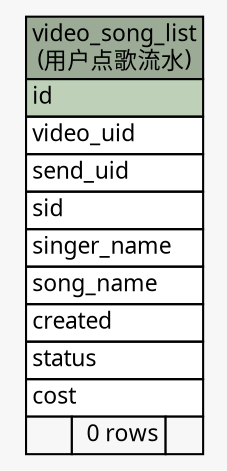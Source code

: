 // dot 2.26.0 on Linux 2.6.32-504.3.3.el6.x86_64
// SchemaSpy rev Unknown
digraph "video_song_list" {
  graph [
    rankdir="RL"
    bgcolor="#f7f7f7"
    nodesep="0.18"
    ranksep="0.46"
    fontname="Microsoft YaHei"
    fontsize="11"
  ];
  node [
    fontname="Microsoft YaHei"
    fontsize="11"
    shape="plaintext"
  ];
  edge [
    arrowsize="0.8"
  ];
  "video_song_list" [
    label=<
    <TABLE BORDER="0" CELLBORDER="1" CELLSPACING="0" BGCOLOR="#ffffff">
      <TR><TD COLSPAN="3" BGCOLOR="#9bab96" ALIGN="CENTER">video_song_list<br/>(用户点歌流水)</TD></TR>
      <TR><TD PORT="id" COLSPAN="3" BGCOLOR="#bed1b8" ALIGN="LEFT">id</TD></TR>
      <TR><TD PORT="video_uid" COLSPAN="3" ALIGN="LEFT">video_uid</TD></TR>
      <TR><TD PORT="send_uid" COLSPAN="3" ALIGN="LEFT">send_uid</TD></TR>
      <TR><TD PORT="sid" COLSPAN="3" ALIGN="LEFT">sid</TD></TR>
      <TR><TD PORT="singer_name" COLSPAN="3" ALIGN="LEFT">singer_name</TD></TR>
      <TR><TD PORT="song_name" COLSPAN="3" ALIGN="LEFT">song_name</TD></TR>
      <TR><TD PORT="created" COLSPAN="3" ALIGN="LEFT">created</TD></TR>
      <TR><TD PORT="status" COLSPAN="3" ALIGN="LEFT">status</TD></TR>
      <TR><TD PORT="cost" COLSPAN="3" ALIGN="LEFT">cost</TD></TR>
      <TR><TD ALIGN="LEFT" BGCOLOR="#f7f7f7">  </TD><TD ALIGN="RIGHT" BGCOLOR="#f7f7f7">0 rows</TD><TD ALIGN="RIGHT" BGCOLOR="#f7f7f7">  </TD></TR>
    </TABLE>>
    URL="tables/video_song_list.html"
    tooltip="video_song_list"
  ];
}
